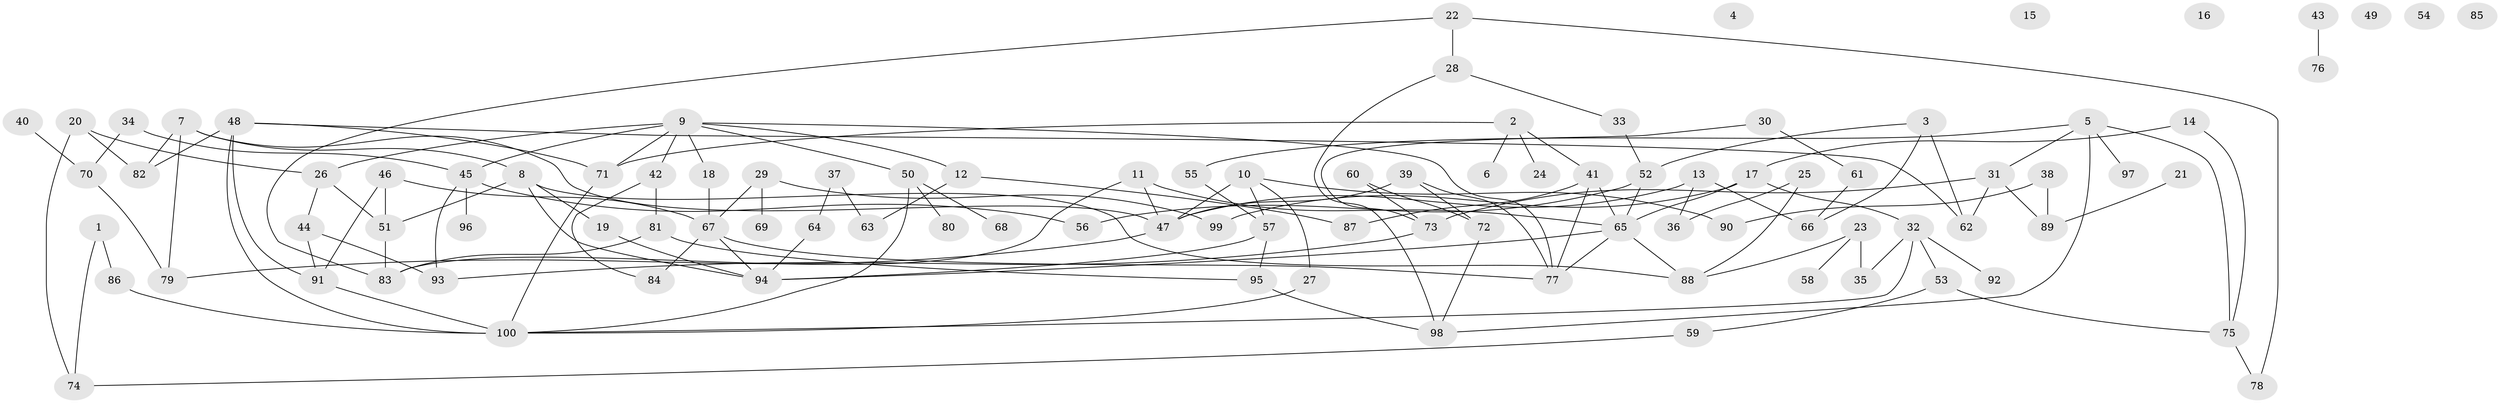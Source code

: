 // coarse degree distribution, {3: 0.23255813953488372, 1: 0.11627906976744186, 8: 0.023255813953488372, 7: 0.06976744186046512, 4: 0.18604651162790697, 6: 0.11627906976744186, 5: 0.09302325581395349, 2: 0.13953488372093023, 10: 0.023255813953488372}
// Generated by graph-tools (version 1.1) at 2025/48/03/04/25 22:48:31]
// undirected, 100 vertices, 141 edges
graph export_dot {
  node [color=gray90,style=filled];
  1;
  2;
  3;
  4;
  5;
  6;
  7;
  8;
  9;
  10;
  11;
  12;
  13;
  14;
  15;
  16;
  17;
  18;
  19;
  20;
  21;
  22;
  23;
  24;
  25;
  26;
  27;
  28;
  29;
  30;
  31;
  32;
  33;
  34;
  35;
  36;
  37;
  38;
  39;
  40;
  41;
  42;
  43;
  44;
  45;
  46;
  47;
  48;
  49;
  50;
  51;
  52;
  53;
  54;
  55;
  56;
  57;
  58;
  59;
  60;
  61;
  62;
  63;
  64;
  65;
  66;
  67;
  68;
  69;
  70;
  71;
  72;
  73;
  74;
  75;
  76;
  77;
  78;
  79;
  80;
  81;
  82;
  83;
  84;
  85;
  86;
  87;
  88;
  89;
  90;
  91;
  92;
  93;
  94;
  95;
  96;
  97;
  98;
  99;
  100;
  1 -- 74;
  1 -- 86;
  2 -- 6;
  2 -- 24;
  2 -- 41;
  2 -- 71;
  3 -- 52;
  3 -- 62;
  3 -- 66;
  5 -- 31;
  5 -- 55;
  5 -- 75;
  5 -- 97;
  5 -- 98;
  7 -- 8;
  7 -- 47;
  7 -- 79;
  7 -- 82;
  8 -- 19;
  8 -- 51;
  8 -- 88;
  8 -- 94;
  9 -- 12;
  9 -- 18;
  9 -- 26;
  9 -- 42;
  9 -- 45;
  9 -- 50;
  9 -- 71;
  9 -- 77;
  10 -- 27;
  10 -- 47;
  10 -- 57;
  10 -- 90;
  11 -- 47;
  11 -- 65;
  11 -- 83;
  12 -- 63;
  12 -- 87;
  13 -- 36;
  13 -- 47;
  13 -- 66;
  14 -- 17;
  14 -- 75;
  17 -- 32;
  17 -- 65;
  17 -- 99;
  18 -- 67;
  19 -- 94;
  20 -- 26;
  20 -- 74;
  20 -- 82;
  21 -- 89;
  22 -- 28;
  22 -- 78;
  22 -- 83;
  23 -- 35;
  23 -- 58;
  23 -- 88;
  25 -- 36;
  25 -- 88;
  26 -- 44;
  26 -- 51;
  27 -- 100;
  28 -- 33;
  28 -- 98;
  29 -- 67;
  29 -- 69;
  29 -- 99;
  30 -- 61;
  30 -- 73;
  31 -- 62;
  31 -- 73;
  31 -- 89;
  32 -- 35;
  32 -- 53;
  32 -- 92;
  32 -- 100;
  33 -- 52;
  34 -- 45;
  34 -- 70;
  37 -- 63;
  37 -- 64;
  38 -- 89;
  38 -- 90;
  39 -- 47;
  39 -- 72;
  39 -- 77;
  40 -- 70;
  41 -- 65;
  41 -- 77;
  41 -- 87;
  42 -- 81;
  42 -- 84;
  43 -- 76;
  44 -- 91;
  44 -- 93;
  45 -- 56;
  45 -- 93;
  45 -- 96;
  46 -- 51;
  46 -- 67;
  46 -- 91;
  47 -- 79;
  48 -- 62;
  48 -- 71;
  48 -- 82;
  48 -- 91;
  48 -- 100;
  50 -- 68;
  50 -- 80;
  50 -- 100;
  51 -- 83;
  52 -- 56;
  52 -- 65;
  53 -- 59;
  53 -- 75;
  55 -- 57;
  57 -- 94;
  57 -- 95;
  59 -- 74;
  60 -- 72;
  60 -- 73;
  61 -- 66;
  64 -- 94;
  65 -- 77;
  65 -- 88;
  65 -- 94;
  67 -- 77;
  67 -- 84;
  67 -- 94;
  70 -- 79;
  71 -- 100;
  72 -- 98;
  73 -- 93;
  75 -- 78;
  81 -- 83;
  81 -- 95;
  86 -- 100;
  91 -- 100;
  95 -- 98;
}

